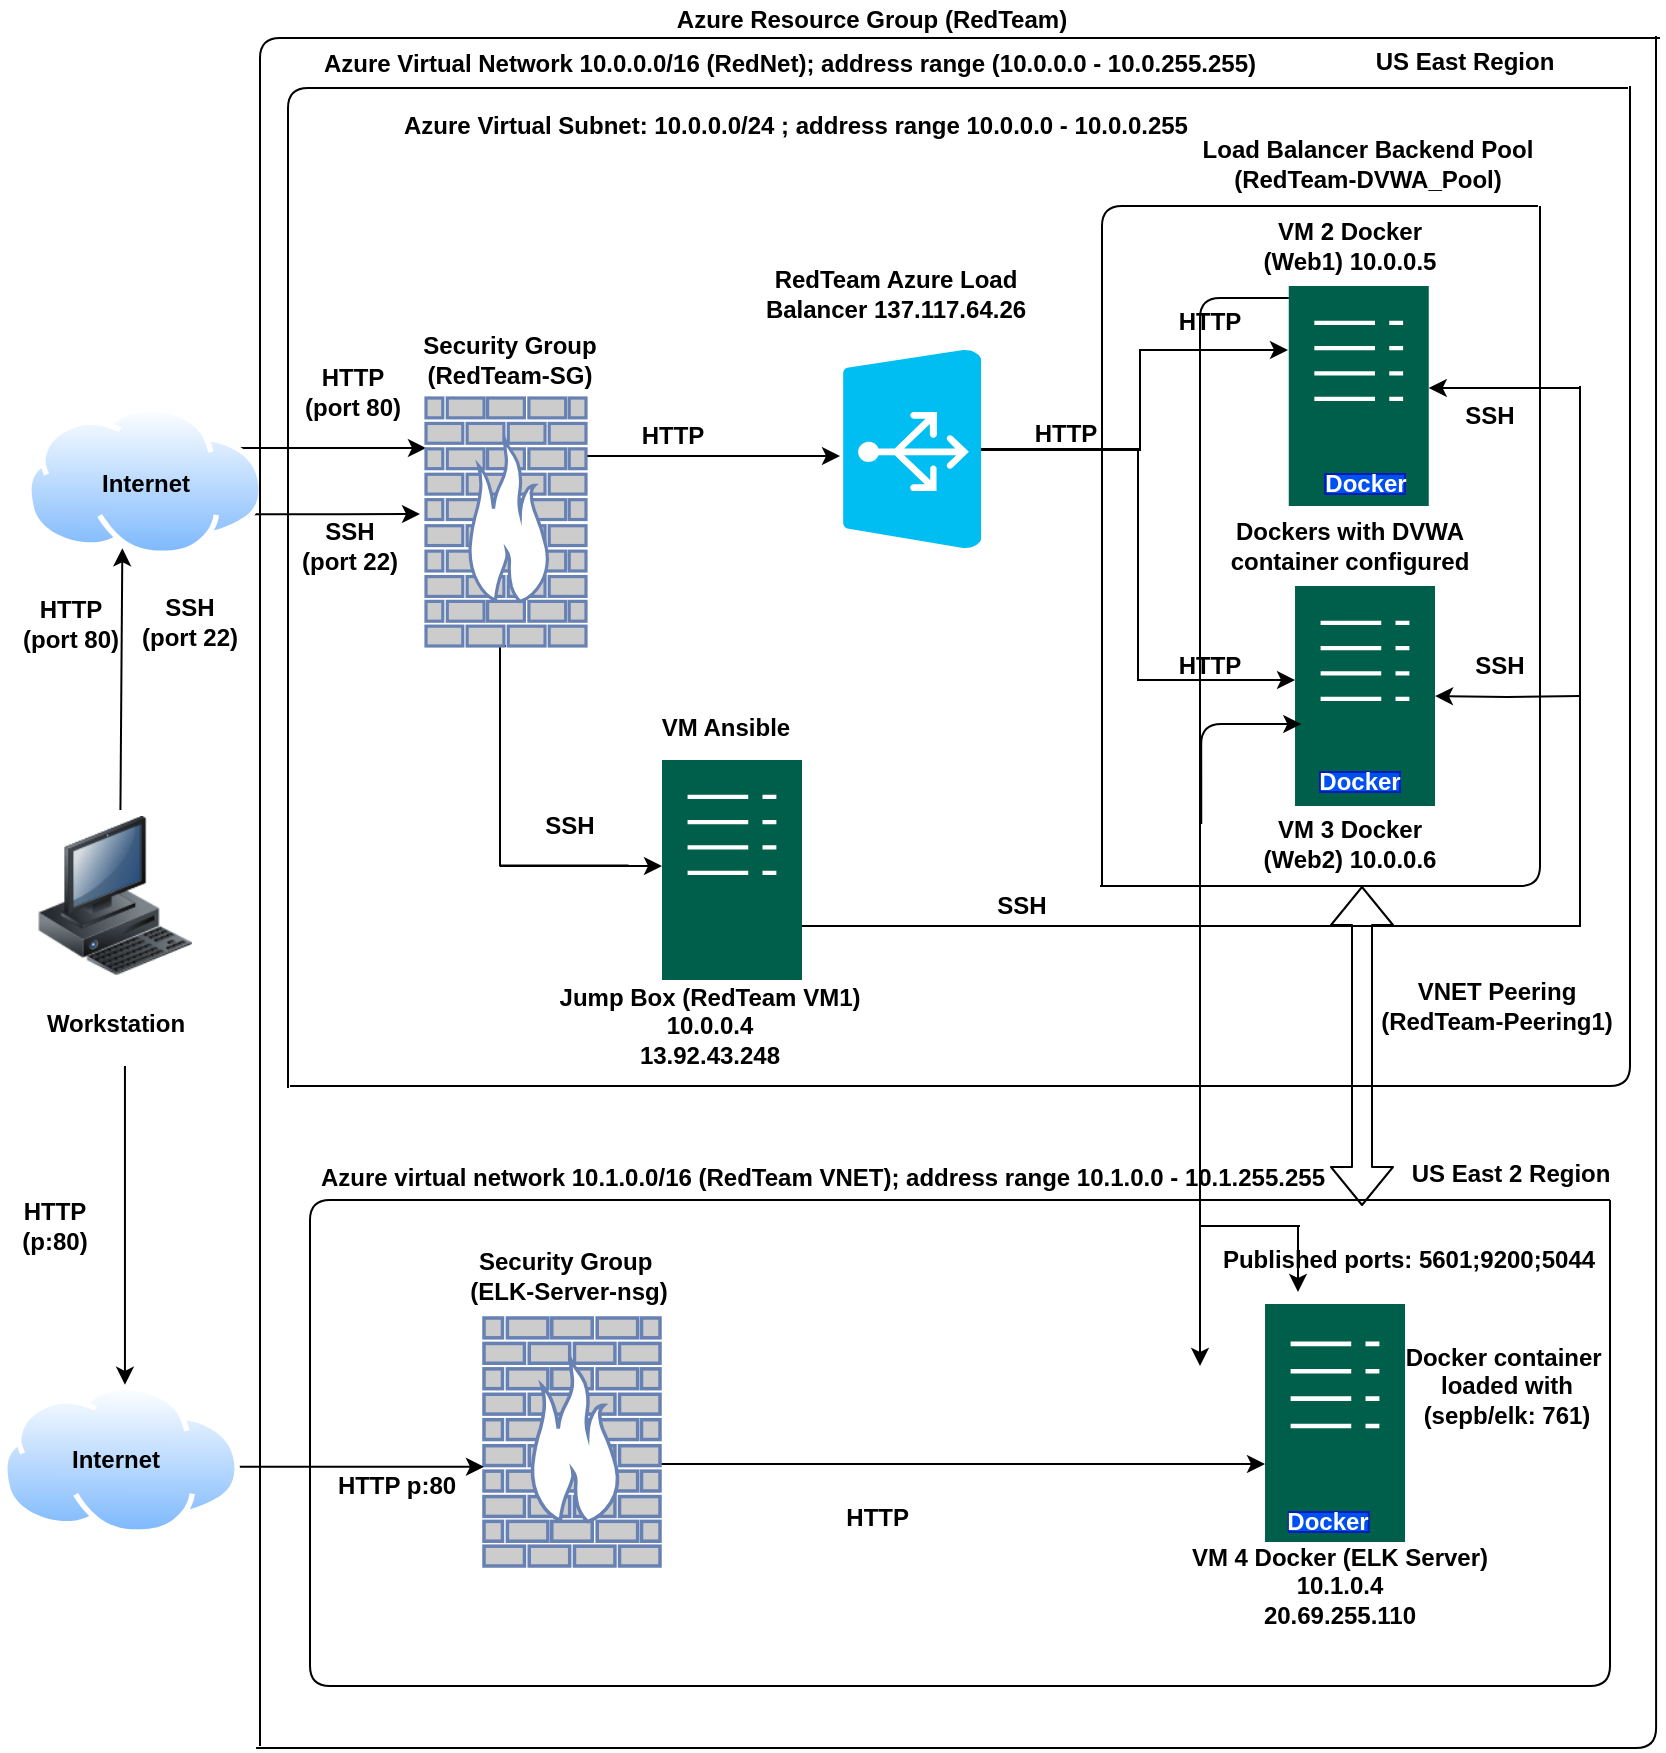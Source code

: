 <mxfile version="14.6.13" type="device"><diagram id="0Pl3O-3X4CG97sgRfpaY" name="Page-1"><mxGraphModel dx="1024" dy="592" grid="1" gridSize="10" guides="1" tooltips="1" connect="1" arrows="1" fold="1" page="1" pageScale="1" pageWidth="850" pageHeight="1100" math="0" shadow="0"><root><mxCell id="0"/><mxCell id="1" parent="0"/><mxCell id="LqQWIYFJrLB_ub2FeeIo-3" value="&lt;b&gt;Azure Resource Group (RedTeam)&lt;/b&gt;" style="text;html=1;strokeColor=none;fillColor=none;align=center;verticalAlign=middle;whiteSpace=wrap;rounded=0;" parent="1" vertex="1"><mxGeometry x="320" y="27" width="232" height="20" as="geometry"/></mxCell><mxCell id="LqQWIYFJrLB_ub2FeeIo-4" value="&lt;b&gt;Azure Virtual Network 10.0.0.0/16 (RedNet); address range (10.0.0.0 - 10.0.255.255)&lt;/b&gt;" style="text;html=1;strokeColor=none;fillColor=none;align=center;verticalAlign=middle;whiteSpace=wrap;rounded=0;" parent="1" vertex="1"><mxGeometry x="160" y="49" width="470" height="20" as="geometry"/></mxCell><mxCell id="LqQWIYFJrLB_ub2FeeIo-64" style="edgeStyle=orthogonalEdgeStyle;rounded=0;orthogonalLoop=1;jettySize=auto;html=1;" parent="1" target="LqQWIYFJrLB_ub2FeeIo-9" edge="1"><mxGeometry relative="1" as="geometry"><mxPoint x="790" y="375" as="sourcePoint"/></mxGeometry></mxCell><mxCell id="LqQWIYFJrLB_ub2FeeIo-9" value="" style="pointerEvents=1;shadow=0;dashed=0;html=1;strokeColor=none;fillColor=#005F4B;labelPosition=center;verticalLabelPosition=bottom;verticalAlign=top;align=center;outlineConnect=0;shape=mxgraph.veeam2.server;" parent="1" vertex="1"><mxGeometry x="647.51" y="320" width="70" height="110" as="geometry"/></mxCell><mxCell id="LqQWIYFJrLB_ub2FeeIo-69" style="edgeStyle=orthogonalEdgeStyle;rounded=0;orthogonalLoop=1;jettySize=auto;html=1;endArrow=classic;endFill=1;" parent="1" edge="1"><mxGeometry relative="1" as="geometry"><mxPoint x="714.38" y="221" as="targetPoint"/><mxPoint x="790" y="221" as="sourcePoint"/><Array as="points"><mxPoint x="790" y="221"/></Array></mxGeometry></mxCell><mxCell id="LqQWIYFJrLB_ub2FeeIo-10" value="" style="pointerEvents=1;shadow=0;dashed=0;html=1;strokeColor=none;fillColor=#005F4B;labelPosition=center;verticalLabelPosition=bottom;verticalAlign=top;align=center;outlineConnect=0;shape=mxgraph.veeam2.server;" parent="1" vertex="1"><mxGeometry x="644.38" y="170" width="70" height="110" as="geometry"/></mxCell><mxCell id="LqQWIYFJrLB_ub2FeeIo-13" value="" style="shape=image;html=1;verticalAlign=top;verticalLabelPosition=bottom;labelBackgroundColor=#ffffff;imageAspect=0;aspect=fixed;image=https://cdn3.iconfinder.com/data/icons/social-media-2169/24/social_media_social_media_logo_docker-128.png" parent="1" vertex="1"><mxGeometry x="660" y="224" width="40" height="40" as="geometry"/></mxCell><mxCell id="LqQWIYFJrLB_ub2FeeIo-14" value="" style="shape=image;html=1;verticalAlign=top;verticalLabelPosition=bottom;labelBackgroundColor=#ffffff;imageAspect=0;aspect=fixed;image=https://cdn3.iconfinder.com/data/icons/social-media-2169/24/social_media_social_media_logo_docker-128.png" parent="1" vertex="1"><mxGeometry x="665.63" y="376.25" width="33.75" height="33.75" as="geometry"/></mxCell><mxCell id="LqQWIYFJrLB_ub2FeeIo-15" value="Docker" style="text;html=1;strokeColor=#001DBC;fillColor=#0050ef;align=center;verticalAlign=middle;whiteSpace=wrap;rounded=0;fontColor=#ffffff;fontStyle=1" parent="1" vertex="1"><mxGeometry x="662.51" y="264" width="40" height="10" as="geometry"/></mxCell><mxCell id="LqQWIYFJrLB_ub2FeeIo-16" value="Docker" style="text;html=1;strokeColor=#001DBC;fillColor=#0050ef;align=center;verticalAlign=middle;whiteSpace=wrap;rounded=0;fontColor=#ffffff;fontStyle=1" parent="1" vertex="1"><mxGeometry x="660" y="413" width="40" height="10" as="geometry"/></mxCell><mxCell id="LqQWIYFJrLB_ub2FeeIo-65" style="edgeStyle=orthogonalEdgeStyle;rounded=0;orthogonalLoop=1;jettySize=auto;html=1;endArrow=none;endFill=0;" parent="1" source="LqQWIYFJrLB_ub2FeeIo-19" edge="1"><mxGeometry relative="1" as="geometry"><mxPoint x="790" y="220" as="targetPoint"/><Array as="points"><mxPoint x="790" y="490"/></Array></mxGeometry></mxCell><mxCell id="2HWeBfWO2vNS5zzQWdtk-7" style="edgeStyle=orthogonalEdgeStyle;rounded=0;orthogonalLoop=1;jettySize=auto;html=1;endArrow=classic;endFill=1;" parent="1" edge="1"><mxGeometry relative="1" as="geometry"><mxPoint x="331" y="460" as="targetPoint"/><mxPoint x="250" y="460" as="sourcePoint"/></mxGeometry></mxCell><mxCell id="LqQWIYFJrLB_ub2FeeIo-19" value="" style="pointerEvents=1;shadow=0;dashed=0;html=1;strokeColor=none;fillColor=#005F4B;labelPosition=center;verticalLabelPosition=bottom;verticalAlign=top;align=center;outlineConnect=0;shape=mxgraph.veeam2.server;" parent="1" vertex="1"><mxGeometry x="331" y="407" width="70" height="110" as="geometry"/></mxCell><mxCell id="LqQWIYFJrLB_ub2FeeIo-71" style="edgeStyle=orthogonalEdgeStyle;rounded=0;orthogonalLoop=1;jettySize=auto;html=1;endArrow=classic;endFill=1;" parent="1" edge="1"><mxGeometry relative="1" as="geometry"><mxPoint x="213" y="251" as="targetPoint"/><mxPoint x="106" y="251" as="sourcePoint"/></mxGeometry></mxCell><mxCell id="LqQWIYFJrLB_ub2FeeIo-112" style="edgeStyle=none;rounded=0;orthogonalLoop=1;jettySize=auto;html=1;exitX=0.345;exitY=-0.037;exitDx=0;exitDy=0;entryX=0.25;entryY=1;entryDx=0;entryDy=0;endArrow=classic;endFill=1;exitPerimeter=0;" parent="1" edge="1"><mxGeometry relative="1" as="geometry"><mxPoint x="60.22" y="432.04" as="sourcePoint"/><mxPoint x="61.171" y="301.124" as="targetPoint"/></mxGeometry></mxCell><mxCell id="2HWeBfWO2vNS5zzQWdtk-4" style="edgeStyle=orthogonalEdgeStyle;rounded=0;orthogonalLoop=1;jettySize=auto;html=1;exitX=1;exitY=0.75;exitDx=0;exitDy=0;" parent="1" source="LqQWIYFJrLB_ub2FeeIo-21" edge="1"><mxGeometry relative="1" as="geometry"><mxPoint x="210" y="284" as="targetPoint"/></mxGeometry></mxCell><mxCell id="LqQWIYFJrLB_ub2FeeIo-21" value="" style="aspect=fixed;perimeter=ellipsePerimeter;html=1;align=center;shadow=0;dashed=0;spacingTop=3;image;image=img/lib/active_directory/internet_cloud.svg;" parent="1" vertex="1"><mxGeometry x="13" y="230" width="119.05" height="75" as="geometry"/></mxCell><mxCell id="LqQWIYFJrLB_ub2FeeIo-22" value="&lt;b&gt;Internet&lt;/b&gt;" style="text;html=1;strokeColor=none;fillColor=none;align=center;verticalAlign=middle;whiteSpace=wrap;rounded=0;" parent="1" vertex="1"><mxGeometry x="52.53" y="260" width="40" height="17.5" as="geometry"/></mxCell><mxCell id="LqQWIYFJrLB_ub2FeeIo-24" value="" style="image;html=1;image=img/lib/clip_art/computers/Workstation_128x128.png" parent="1" vertex="1"><mxGeometry x="17.62" y="435" width="80" height="80" as="geometry"/></mxCell><mxCell id="LqQWIYFJrLB_ub2FeeIo-81" style="edgeStyle=orthogonalEdgeStyle;rounded=0;orthogonalLoop=1;jettySize=auto;html=1;endArrow=classic;endFill=1;" parent="1" edge="1"><mxGeometry relative="1" as="geometry"><mxPoint x="644" y="202" as="targetPoint"/><mxPoint x="490" y="280" as="sourcePoint"/><Array as="points"><mxPoint x="490" y="252"/><mxPoint x="570" y="252"/><mxPoint x="570" y="202"/></Array></mxGeometry></mxCell><mxCell id="LqQWIYFJrLB_ub2FeeIo-82" style="edgeStyle=orthogonalEdgeStyle;rounded=0;orthogonalLoop=1;jettySize=auto;html=1;endArrow=classic;endFill=1;" parent="1" source="LqQWIYFJrLB_ub2FeeIo-6" edge="1"><mxGeometry relative="1" as="geometry"><Array as="points"><mxPoint x="569" y="252"/><mxPoint x="569" y="367"/></Array><mxPoint x="441" y="269.5" as="sourcePoint"/><mxPoint x="647.51" y="367" as="targetPoint"/></mxGeometry></mxCell><mxCell id="LqQWIYFJrLB_ub2FeeIo-89" style="edgeStyle=orthogonalEdgeStyle;rounded=0;orthogonalLoop=1;jettySize=auto;html=1;exitX=0;exitY=0.5;exitDx=0;exitDy=0;exitPerimeter=0;endArrow=classic;endFill=1;entryX=0;entryY=0.5;entryDx=0;entryDy=0;entryPerimeter=0;" parent="1" edge="1"><mxGeometry relative="1" as="geometry"><mxPoint x="292" y="255" as="sourcePoint"/><mxPoint x="420" y="255" as="targetPoint"/></mxGeometry></mxCell><mxCell id="2HWeBfWO2vNS5zzQWdtk-6" style="edgeStyle=orthogonalEdgeStyle;rounded=0;orthogonalLoop=1;jettySize=auto;html=1;exitX=0.5;exitY=1;exitDx=0;exitDy=0;exitPerimeter=0;entryX=1.085;entryY=1.49;entryDx=0;entryDy=0;entryPerimeter=0;endArrow=none;endFill=0;" parent="1" source="LqQWIYFJrLB_ub2FeeIo-27" target="LqQWIYFJrLB_ub2FeeIo-102" edge="1"><mxGeometry relative="1" as="geometry"><Array as="points"><mxPoint x="250" y="350"/></Array></mxGeometry></mxCell><mxCell id="LqQWIYFJrLB_ub2FeeIo-27" value="" style="fontColor=#0066CC;verticalAlign=top;verticalLabelPosition=bottom;labelPosition=center;align=center;html=1;outlineConnect=0;fillColor=#CCCCCC;strokeColor=#6881B3;gradientColor=none;gradientDirection=north;strokeWidth=2;shape=mxgraph.networks.firewall;" parent="1" vertex="1"><mxGeometry x="213" y="226" width="80" height="124" as="geometry"/></mxCell><mxCell id="LqQWIYFJrLB_ub2FeeIo-29" value="Jump Box (RedTeam VM1) 10.0.0.4&lt;br&gt;13.92.43.248" style="text;html=1;strokeColor=none;fillColor=none;align=center;verticalAlign=middle;whiteSpace=wrap;rounded=0;fontStyle=1" parent="1" vertex="1"><mxGeometry x="260" y="530" width="190" height="20" as="geometry"/></mxCell><mxCell id="LqQWIYFJrLB_ub2FeeIo-30" value="VM 3 Docker (Web2) 10.0.0.6" style="text;html=1;strokeColor=none;fillColor=none;align=center;verticalAlign=middle;whiteSpace=wrap;rounded=0;fontStyle=1" parent="1" vertex="1"><mxGeometry x="620.26" y="439" width="110" height="20" as="geometry"/></mxCell><mxCell id="LqQWIYFJrLB_ub2FeeIo-31" value="VM 2 Docker (Web1) 10.0.0.5" style="text;html=1;strokeColor=none;fillColor=none;align=center;verticalAlign=middle;whiteSpace=wrap;rounded=0;fontStyle=1" parent="1" vertex="1"><mxGeometry x="620.26" y="140" width="110" height="20" as="geometry"/></mxCell><mxCell id="LqQWIYFJrLB_ub2FeeIo-33" value="VM Ansible" style="text;html=1;strokeColor=none;fillColor=none;align=center;verticalAlign=middle;whiteSpace=wrap;rounded=0;fontStyle=1" parent="1" vertex="1"><mxGeometry x="328" y="380.75" width="70" height="20" as="geometry"/></mxCell><mxCell id="LqQWIYFJrLB_ub2FeeIo-56" value="&lt;b&gt;RedTeam Azure Load Balancer 137.117.64.26&lt;/b&gt;" style="text;html=1;strokeColor=none;fillColor=none;align=center;verticalAlign=middle;whiteSpace=wrap;rounded=0;" parent="1" vertex="1"><mxGeometry x="373" y="160" width="150" height="28" as="geometry"/></mxCell><mxCell id="LqQWIYFJrLB_ub2FeeIo-87" value="Load Balancer Backend Pool (RedTeam-DVWA_Pool)" style="text;html=1;strokeColor=none;fillColor=none;align=center;verticalAlign=middle;whiteSpace=wrap;rounded=0;fontStyle=1" parent="1" vertex="1"><mxGeometry x="588.51" y="99" width="190" height="20" as="geometry"/></mxCell><mxCell id="LqQWIYFJrLB_ub2FeeIo-91" value="Workstation" style="text;html=1;strokeColor=none;fillColor=none;align=center;verticalAlign=middle;whiteSpace=wrap;rounded=0;fontStyle=1" parent="1" vertex="1"><mxGeometry x="37.62" y="529" width="40" height="20" as="geometry"/></mxCell><mxCell id="LqQWIYFJrLB_ub2FeeIo-95" value="&lt;b&gt;SSH (port 22)&lt;/b&gt;" style="text;html=1;strokeColor=none;fillColor=none;align=center;verticalAlign=middle;whiteSpace=wrap;rounded=0;" parent="1" vertex="1"><mxGeometry x="150" y="290" width="50" height="20" as="geometry"/></mxCell><mxCell id="LqQWIYFJrLB_ub2FeeIo-96" value="&lt;b&gt;HTTP (port 80)&lt;/b&gt;" style="text;html=1;strokeColor=none;fillColor=none;align=center;verticalAlign=middle;whiteSpace=wrap;rounded=0;" parent="1" vertex="1"><mxGeometry x="150" y="213" width="53" height="20" as="geometry"/></mxCell><mxCell id="LqQWIYFJrLB_ub2FeeIo-100" value="&lt;b&gt;HTTP&lt;/b&gt;" style="text;html=1;strokeColor=none;fillColor=none;align=center;verticalAlign=middle;whiteSpace=wrap;rounded=0;" parent="1" vertex="1"><mxGeometry x="310" y="235" width="53" height="20" as="geometry"/></mxCell><mxCell id="LqQWIYFJrLB_ub2FeeIo-102" value="&lt;b&gt;SSH&lt;/b&gt;" style="text;html=1;strokeColor=none;fillColor=none;align=center;verticalAlign=middle;whiteSpace=wrap;rounded=0;" parent="1" vertex="1"><mxGeometry x="260" y="430" width="50" height="20" as="geometry"/></mxCell><mxCell id="LqQWIYFJrLB_ub2FeeIo-103" value="&lt;b&gt;SSH&lt;/b&gt;" style="text;html=1;strokeColor=none;fillColor=none;align=center;verticalAlign=middle;whiteSpace=wrap;rounded=0;" parent="1" vertex="1"><mxGeometry x="490.5" y="470" width="40" height="20" as="geometry"/></mxCell><mxCell id="LqQWIYFJrLB_ub2FeeIo-105" value="" style="endArrow=none;html=1;" parent="1" edge="1"><mxGeometry width="50" height="50" relative="1" as="geometry"><mxPoint x="130" y="900" as="sourcePoint"/><mxPoint x="830" y="46" as="targetPoint"/><Array as="points"><mxPoint x="130" y="320"/><mxPoint x="130" y="46"/></Array></mxGeometry></mxCell><mxCell id="LqQWIYFJrLB_ub2FeeIo-106" value="" style="endArrow=none;html=1;" parent="1" edge="1"><mxGeometry width="50" height="50" relative="1" as="geometry"><mxPoint x="128.05" y="901" as="sourcePoint"/><mxPoint x="828" y="45" as="targetPoint"/><Array as="points"><mxPoint x="476.05" y="901"/><mxPoint x="828.05" y="901"/></Array></mxGeometry></mxCell><mxCell id="LqQWIYFJrLB_ub2FeeIo-107" value="" style="endArrow=none;html=1;" parent="1" edge="1"><mxGeometry width="50" height="50" relative="1" as="geometry"><mxPoint x="551" y="470" as="sourcePoint"/><mxPoint x="769" y="130" as="targetPoint"/><Array as="points"><mxPoint x="551" y="130"/></Array></mxGeometry></mxCell><mxCell id="LqQWIYFJrLB_ub2FeeIo-108" value="" style="endArrow=none;html=1;" parent="1" edge="1"><mxGeometry width="50" height="50" relative="1" as="geometry"><mxPoint x="550" y="470" as="sourcePoint"/><mxPoint x="770" y="130" as="targetPoint"/><Array as="points"><mxPoint x="770" y="470"/></Array></mxGeometry></mxCell><mxCell id="LqQWIYFJrLB_ub2FeeIo-109" value="" style="endArrow=none;html=1;" parent="1" edge="1"><mxGeometry width="50" height="50" relative="1" as="geometry"><mxPoint x="144" y="571" as="sourcePoint"/><mxPoint x="814" y="71" as="targetPoint"/><Array as="points"><mxPoint x="144" y="71"/></Array></mxGeometry></mxCell><mxCell id="LqQWIYFJrLB_ub2FeeIo-110" value="" style="endArrow=none;html=1;" parent="1" edge="1"><mxGeometry width="50" height="50" relative="1" as="geometry"><mxPoint x="145" y="570" as="sourcePoint"/><mxPoint x="815" y="70" as="targetPoint"/><Array as="points"><mxPoint x="815" y="570"/></Array></mxGeometry></mxCell><mxCell id="LqQWIYFJrLB_ub2FeeIo-114" value="Security Group (RedTeam-SG)" style="text;html=1;strokeColor=none;fillColor=none;align=center;verticalAlign=middle;whiteSpace=wrap;rounded=0;fontStyle=1" parent="1" vertex="1"><mxGeometry x="205" y="197" width="100" height="20" as="geometry"/></mxCell><mxCell id="HJvX3HhEW2Yf33gaDAkk-1" value="&lt;b&gt;SSH&lt;/b&gt;" style="text;html=1;strokeColor=none;fillColor=none;align=center;verticalAlign=middle;whiteSpace=wrap;rounded=0;" parent="1" vertex="1"><mxGeometry x="730.26" y="350" width="40" height="20" as="geometry"/></mxCell><mxCell id="HJvX3HhEW2Yf33gaDAkk-3" value="&lt;b&gt;SSH&lt;/b&gt;" style="text;html=1;strokeColor=none;fillColor=none;align=center;verticalAlign=middle;whiteSpace=wrap;rounded=0;" parent="1" vertex="1"><mxGeometry x="724.51" y="225" width="40" height="20" as="geometry"/></mxCell><mxCell id="HJvX3HhEW2Yf33gaDAkk-6" value="&lt;b&gt;HTTP&lt;/b&gt;" style="text;html=1;strokeColor=none;fillColor=none;align=center;verticalAlign=middle;whiteSpace=wrap;rounded=0;" parent="1" vertex="1"><mxGeometry x="580" y="178" width="50" height="20" as="geometry"/></mxCell><mxCell id="HJvX3HhEW2Yf33gaDAkk-7" value="&lt;b&gt;HTTP&lt;/b&gt;" style="text;html=1;strokeColor=none;fillColor=none;align=center;verticalAlign=middle;whiteSpace=wrap;rounded=0;" parent="1" vertex="1"><mxGeometry x="580" y="350" width="50" height="20" as="geometry"/></mxCell><mxCell id="HJvX3HhEW2Yf33gaDAkk-10" value="&lt;b&gt;HTTP&lt;/b&gt;" style="text;html=1;strokeColor=none;fillColor=none;align=center;verticalAlign=middle;whiteSpace=wrap;rounded=0;" parent="1" vertex="1"><mxGeometry x="508" y="234" width="50" height="20" as="geometry"/></mxCell><mxCell id="2HWeBfWO2vNS5zzQWdtk-1" value="&lt;b&gt;Dockers with DVWA container configured&lt;/b&gt;" style="text;html=1;strokeColor=none;fillColor=none;align=center;verticalAlign=middle;whiteSpace=wrap;rounded=0;" parent="1" vertex="1"><mxGeometry x="610.26" y="290" width="130" height="20" as="geometry"/></mxCell><mxCell id="2HWeBfWO2vNS5zzQWdtk-2" value="&lt;b&gt;US East Region&lt;/b&gt;" style="text;html=1;align=center;verticalAlign=middle;resizable=0;points=[];autosize=1;" parent="1" vertex="1"><mxGeometry x="677" y="48" width="110" height="20" as="geometry"/></mxCell><mxCell id="LqQWIYFJrLB_ub2FeeIo-6" value="" style="verticalLabelPosition=bottom;html=1;verticalAlign=top;align=center;strokeColor=none;fillColor=#00BEF2;shape=mxgraph.azure.azure_load_balancer;rotation=-90;" parent="1" vertex="1"><mxGeometry x="406" y="217" width="100" height="69" as="geometry"/></mxCell><mxCell id="2HWeBfWO2vNS5zzQWdtk-8" value="&lt;b&gt;Azure Virtual Subnet: 10.0.0.0/24 ; address range 10.0.0.0 - 10.0.0.255&lt;/b&gt;" style="text;html=1;strokeColor=none;fillColor=none;align=center;verticalAlign=middle;whiteSpace=wrap;rounded=0;" parent="1" vertex="1"><mxGeometry x="193" y="80" width="410" height="20" as="geometry"/></mxCell><mxCell id="2HWeBfWO2vNS5zzQWdtk-12" value="&lt;b&gt;HTTP (port 80)&lt;/b&gt;" style="text;html=1;strokeColor=none;fillColor=none;align=center;verticalAlign=middle;whiteSpace=wrap;rounded=0;" parent="1" vertex="1"><mxGeometry x="9" y="329" width="53" height="20" as="geometry"/></mxCell><mxCell id="uacEsAqMpNImznxzWAgw-1" value="" style="pointerEvents=1;shadow=0;dashed=0;html=1;strokeColor=none;fillColor=#005F4B;labelPosition=center;verticalLabelPosition=bottom;verticalAlign=top;align=center;outlineConnect=0;shape=mxgraph.veeam2.server;" parent="1" vertex="1"><mxGeometry x="632.51" y="679" width="70" height="119" as="geometry"/></mxCell><mxCell id="uacEsAqMpNImznxzWAgw-2" value="" style="shape=image;html=1;verticalAlign=top;verticalLabelPosition=bottom;labelBackgroundColor=#ffffff;imageAspect=0;aspect=fixed;image=https://cdn3.iconfinder.com/data/icons/social-media-2169/24/social_media_social_media_logo_docker-128.png" parent="1" vertex="1"><mxGeometry x="650.63" y="744" width="33.75" height="33.75" as="geometry"/></mxCell><mxCell id="uacEsAqMpNImznxzWAgw-3" value="Docker" style="text;html=1;strokeColor=#001DBC;fillColor=#0050ef;align=center;verticalAlign=middle;whiteSpace=wrap;rounded=0;fontColor=#ffffff;fontStyle=1" parent="1" vertex="1"><mxGeometry x="644.38" y="783" width="40" height="10" as="geometry"/></mxCell><mxCell id="uacEsAqMpNImznxzWAgw-4" value="VM 4 Docker (ELK Server) 10.1.0.4&lt;br&gt;20.69.255.110" style="text;html=1;strokeColor=none;fillColor=none;align=center;verticalAlign=middle;whiteSpace=wrap;rounded=0;fontStyle=1" parent="1" vertex="1"><mxGeometry x="574.77" y="810" width="189.74" height="20" as="geometry"/></mxCell><mxCell id="uacEsAqMpNImznxzWAgw-15" value="" style="shape=flexArrow;endArrow=classic;startArrow=classic;html=1;" parent="1" edge="1"><mxGeometry width="100" height="100" relative="1" as="geometry"><mxPoint x="681" y="630" as="sourcePoint"/><mxPoint x="681" y="470" as="targetPoint"/></mxGeometry></mxCell><mxCell id="uacEsAqMpNImznxzWAgw-16" value="&lt;b&gt;VNET Peering&lt;br&gt;(RedTeam-Peering1)&lt;br&gt;&lt;/b&gt;" style="text;html=1;align=center;verticalAlign=middle;resizable=0;points=[];autosize=1;strokeColor=none;" parent="1" vertex="1"><mxGeometry x="683" y="515" width="130" height="30" as="geometry"/></mxCell><mxCell id="uacEsAqMpNImznxzWAgw-17" value="&lt;b&gt;Azure virtual network 10.1.0.0/16 (RedTeam VNET); address range 10.1.0.0 - 10.1.255.255&lt;/b&gt;" style="text;html=1;align=center;verticalAlign=middle;resizable=0;points=[];autosize=1;strokeColor=none;" parent="1" vertex="1"><mxGeometry x="151" y="606" width="520" height="20" as="geometry"/></mxCell><mxCell id="uacEsAqMpNImznxzWAgw-18" value="&lt;b&gt;SSH (port 22)&lt;/b&gt;" style="text;html=1;strokeColor=none;fillColor=none;align=center;verticalAlign=middle;whiteSpace=wrap;rounded=0;" parent="1" vertex="1"><mxGeometry x="70" y="328" width="50" height="20" as="geometry"/></mxCell><mxCell id="uacEsAqMpNImznxzWAgw-21" value="" style="edgeStyle=segmentEdgeStyle;endArrow=none;html=1;endFill=0;" parent="1" edge="1"><mxGeometry width="50" height="50" relative="1" as="geometry"><mxPoint x="805" y="627" as="sourcePoint"/><mxPoint x="805" y="627" as="targetPoint"/><Array as="points"><mxPoint x="155" y="870"/><mxPoint x="805" y="870"/></Array></mxGeometry></mxCell><mxCell id="uacEsAqMpNImznxzWAgw-24" value="US East 2 Region" style="text;html=1;align=center;verticalAlign=middle;resizable=0;points=[];autosize=1;strokeColor=none;fontStyle=1" parent="1" vertex="1"><mxGeometry x="700" y="604" width="110" height="20" as="geometry"/></mxCell><mxCell id="uacEsAqMpNImznxzWAgw-27" value="Docker container&amp;nbsp;&lt;br&gt;loaded with &lt;br&gt;(sepb/elk: 761)" style="text;html=1;align=center;verticalAlign=middle;resizable=0;points=[];autosize=1;strokeColor=none;fontStyle=1" parent="1" vertex="1"><mxGeometry x="693" y="695" width="120" height="50" as="geometry"/></mxCell><mxCell id="uacEsAqMpNImznxzWAgw-39" style="edgeStyle=orthogonalEdgeStyle;rounded=0;orthogonalLoop=1;jettySize=auto;html=1;endArrow=classic;endFill=1;" parent="1" edge="1"><mxGeometry relative="1" as="geometry"><mxPoint x="330" y="759" as="sourcePoint"/><mxPoint x="632.51" y="759" as="targetPoint"/><Array as="points"><mxPoint x="560" y="759"/><mxPoint x="560" y="759"/></Array></mxGeometry></mxCell><mxCell id="uacEsAqMpNImznxzWAgw-29" value="" style="fontColor=#0066CC;verticalAlign=top;verticalLabelPosition=bottom;labelPosition=center;align=center;html=1;outlineConnect=0;fillColor=#CCCCCC;strokeColor=#6881B3;gradientColor=none;gradientDirection=north;strokeWidth=2;shape=mxgraph.networks.firewall;" parent="1" vertex="1"><mxGeometry x="242" y="686" width="88" height="124" as="geometry"/></mxCell><mxCell id="uacEsAqMpNImznxzWAgw-31" style="edgeStyle=orthogonalEdgeStyle;rounded=0;orthogonalLoop=1;jettySize=auto;html=1;endArrow=classic;endFill=1;" parent="1" edge="1"><mxGeometry relative="1" as="geometry"><mxPoint x="62.475" y="719.38" as="targetPoint"/><mxPoint x="62.475" y="560" as="sourcePoint"/></mxGeometry></mxCell><mxCell id="uacEsAqMpNImznxzWAgw-40" style="edgeStyle=orthogonalEdgeStyle;rounded=0;orthogonalLoop=1;jettySize=auto;html=1;exitX=1;exitY=0;exitDx=0;exitDy=0;endArrow=classic;endFill=1;" parent="1" edge="1"><mxGeometry relative="1" as="geometry"><mxPoint x="102.661" y="760.424" as="sourcePoint"/><mxPoint x="242" y="760.4" as="targetPoint"/><Array as="points"><mxPoint x="210" y="760"/><mxPoint x="210" y="760"/></Array></mxGeometry></mxCell><mxCell id="uacEsAqMpNImznxzWAgw-30" value="" style="aspect=fixed;perimeter=ellipsePerimeter;html=1;align=center;shadow=0;dashed=0;spacingTop=3;image;image=img/lib/active_directory/internet_cloud.svg;" parent="1" vertex="1"><mxGeometry x="0.95" y="719.38" width="119.05" height="75" as="geometry"/></mxCell><mxCell id="uacEsAqMpNImznxzWAgw-35" value="&lt;b&gt;HTTP&lt;br&gt;(p:80)&lt;/b&gt;" style="text;html=1;align=center;verticalAlign=middle;resizable=0;points=[];autosize=1;strokeColor=none;" parent="1" vertex="1"><mxGeometry x="2" y="625" width="50" height="30" as="geometry"/></mxCell><mxCell id="uacEsAqMpNImznxzWAgw-37" value="&lt;b&gt;Internet&lt;/b&gt;" style="text;html=1;strokeColor=none;fillColor=none;align=center;verticalAlign=middle;whiteSpace=wrap;rounded=0;" parent="1" vertex="1"><mxGeometry x="37.62" y="748.13" width="40" height="17.5" as="geometry"/></mxCell><mxCell id="uacEsAqMpNImznxzWAgw-42" value="HTTP p:80" style="text;html=1;align=center;verticalAlign=middle;resizable=0;points=[];autosize=1;strokeColor=none;fontStyle=1" parent="1" vertex="1"><mxGeometry x="163" y="760" width="70" height="20" as="geometry"/></mxCell><mxCell id="uacEsAqMpNImznxzWAgw-44" value="HTTP&amp;nbsp;" style="text;html=1;align=center;verticalAlign=middle;resizable=0;points=[];autosize=1;strokeColor=none;fontStyle=1" parent="1" vertex="1"><mxGeometry x="415" y="776" width="50" height="20" as="geometry"/></mxCell><mxCell id="uacEsAqMpNImznxzWAgw-45" value="&lt;b&gt;Security Group&amp;nbsp;&lt;br&gt;(ELK-Server-nsg)&lt;/b&gt;" style="text;html=1;align=center;verticalAlign=middle;resizable=0;points=[];autosize=1;strokeColor=none;" parent="1" vertex="1"><mxGeometry x="229" y="650" width="110" height="30" as="geometry"/></mxCell><mxCell id="uacEsAqMpNImznxzWAgw-47" value="" style="edgeStyle=segmentEdgeStyle;endArrow=classic;html=1;" parent="1" edge="1"><mxGeometry width="50" height="50" relative="1" as="geometry"><mxPoint x="644.38" y="176" as="sourcePoint"/><mxPoint x="600" y="710" as="targetPoint"/></mxGeometry></mxCell><mxCell id="uacEsAqMpNImznxzWAgw-50" value="" style="edgeStyle=segmentEdgeStyle;endArrow=classic;html=1;" parent="1" edge="1"><mxGeometry width="50" height="50" relative="1" as="geometry"><mxPoint x="600.63" y="439" as="sourcePoint"/><mxPoint x="650.63" y="389" as="targetPoint"/><Array as="points"><mxPoint x="600.63" y="389"/></Array></mxGeometry></mxCell><mxCell id="uacEsAqMpNImznxzWAgw-52" value="" style="line;strokeWidth=1;rotatable=0;dashed=0;labelPosition=right;align=left;verticalAlign=middle;spacingTop=0;spacingLeft=6;points=[];portConstraint=eastwest;" parent="1" vertex="1"><mxGeometry x="600" y="635" width="50" height="10" as="geometry"/></mxCell><mxCell id="uacEsAqMpNImznxzWAgw-60" value="" style="endArrow=classic;html=1;endFill=1;" parent="1" edge="1"><mxGeometry width="50" height="50" relative="1" as="geometry"><mxPoint x="649" y="640" as="sourcePoint"/><mxPoint x="649" y="673" as="targetPoint"/></mxGeometry></mxCell><mxCell id="uacEsAqMpNImznxzWAgw-62" value="Published ports: 5601;9200;5044" style="text;html=1;align=center;verticalAlign=middle;resizable=0;points=[];autosize=1;strokeColor=none;fontStyle=1" parent="1" vertex="1"><mxGeometry x="604" y="647" width="200" height="20" as="geometry"/></mxCell></root></mxGraphModel></diagram></mxfile>